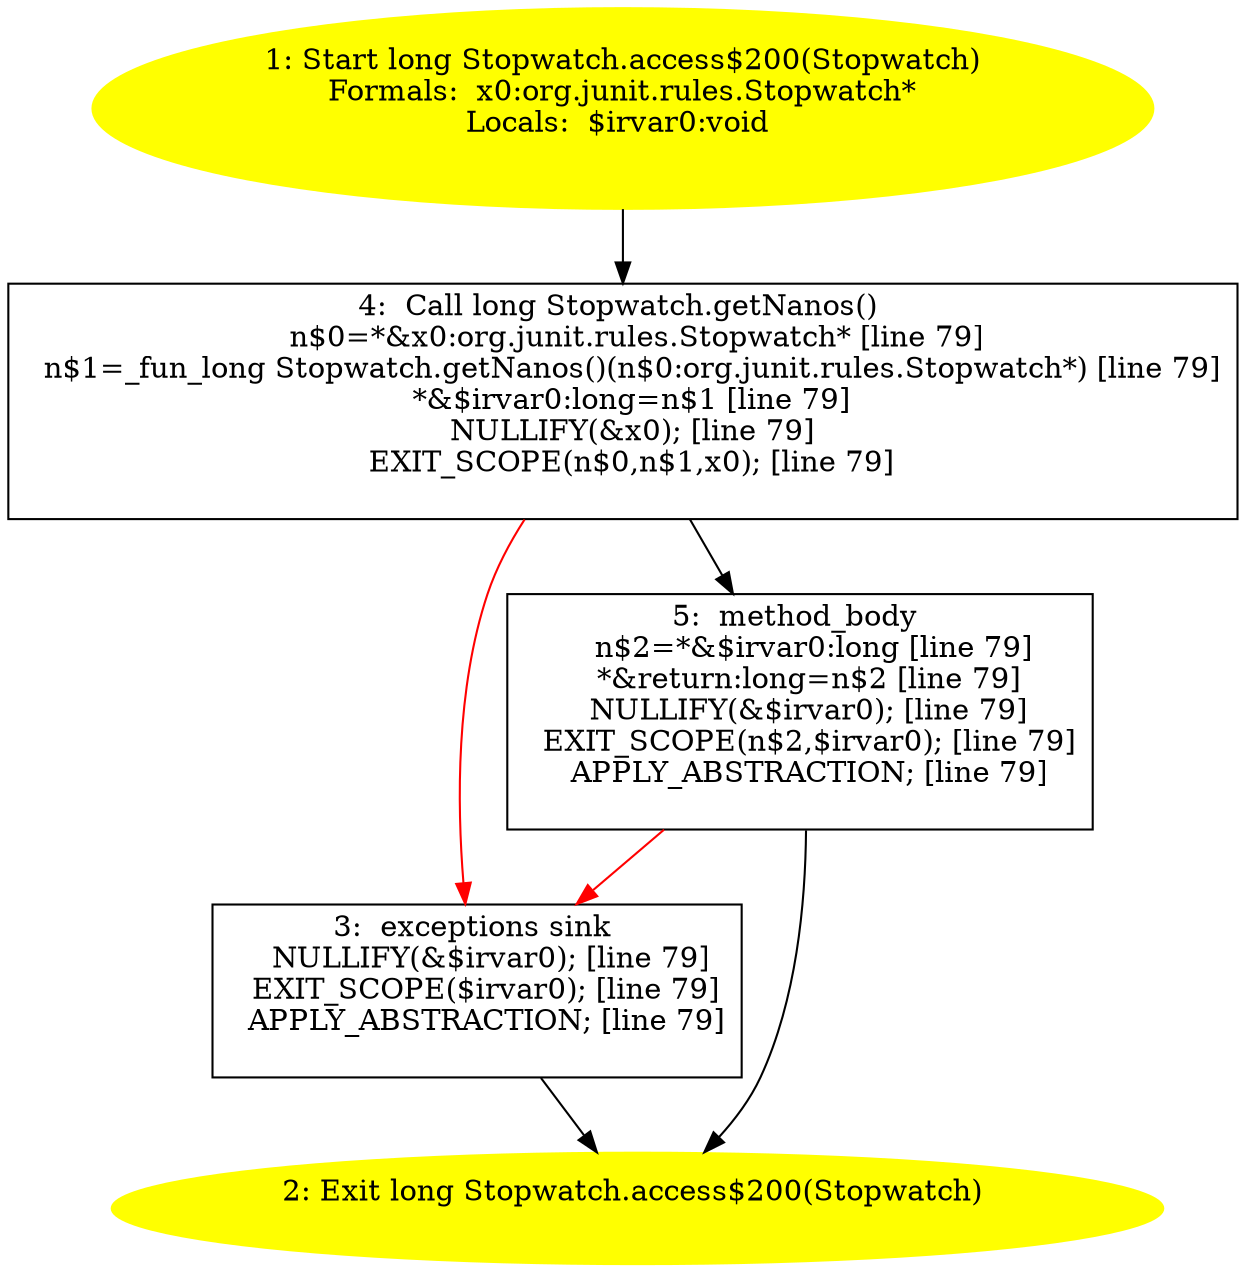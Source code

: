 /* @generated */
digraph cfg {
"org.junit.rules.Stopwatch.access$200(org.junit.rules.Stopwatch):long.4dc3a01359245df162b84aaa886c4ef4_1" [label="1: Start long Stopwatch.access$200(Stopwatch)\nFormals:  x0:org.junit.rules.Stopwatch*\nLocals:  $irvar0:void \n  " color=yellow style=filled]
	

	 "org.junit.rules.Stopwatch.access$200(org.junit.rules.Stopwatch):long.4dc3a01359245df162b84aaa886c4ef4_1" -> "org.junit.rules.Stopwatch.access$200(org.junit.rules.Stopwatch):long.4dc3a01359245df162b84aaa886c4ef4_4" ;
"org.junit.rules.Stopwatch.access$200(org.junit.rules.Stopwatch):long.4dc3a01359245df162b84aaa886c4ef4_2" [label="2: Exit long Stopwatch.access$200(Stopwatch) \n  " color=yellow style=filled]
	

"org.junit.rules.Stopwatch.access$200(org.junit.rules.Stopwatch):long.4dc3a01359245df162b84aaa886c4ef4_3" [label="3:  exceptions sink \n   NULLIFY(&$irvar0); [line 79]\n  EXIT_SCOPE($irvar0); [line 79]\n  APPLY_ABSTRACTION; [line 79]\n " shape="box"]
	

	 "org.junit.rules.Stopwatch.access$200(org.junit.rules.Stopwatch):long.4dc3a01359245df162b84aaa886c4ef4_3" -> "org.junit.rules.Stopwatch.access$200(org.junit.rules.Stopwatch):long.4dc3a01359245df162b84aaa886c4ef4_2" ;
"org.junit.rules.Stopwatch.access$200(org.junit.rules.Stopwatch):long.4dc3a01359245df162b84aaa886c4ef4_4" [label="4:  Call long Stopwatch.getNanos() \n   n$0=*&x0:org.junit.rules.Stopwatch* [line 79]\n  n$1=_fun_long Stopwatch.getNanos()(n$0:org.junit.rules.Stopwatch*) [line 79]\n  *&$irvar0:long=n$1 [line 79]\n  NULLIFY(&x0); [line 79]\n  EXIT_SCOPE(n$0,n$1,x0); [line 79]\n " shape="box"]
	

	 "org.junit.rules.Stopwatch.access$200(org.junit.rules.Stopwatch):long.4dc3a01359245df162b84aaa886c4ef4_4" -> "org.junit.rules.Stopwatch.access$200(org.junit.rules.Stopwatch):long.4dc3a01359245df162b84aaa886c4ef4_5" ;
	 "org.junit.rules.Stopwatch.access$200(org.junit.rules.Stopwatch):long.4dc3a01359245df162b84aaa886c4ef4_4" -> "org.junit.rules.Stopwatch.access$200(org.junit.rules.Stopwatch):long.4dc3a01359245df162b84aaa886c4ef4_3" [color="red" ];
"org.junit.rules.Stopwatch.access$200(org.junit.rules.Stopwatch):long.4dc3a01359245df162b84aaa886c4ef4_5" [label="5:  method_body \n   n$2=*&$irvar0:long [line 79]\n  *&return:long=n$2 [line 79]\n  NULLIFY(&$irvar0); [line 79]\n  EXIT_SCOPE(n$2,$irvar0); [line 79]\n  APPLY_ABSTRACTION; [line 79]\n " shape="box"]
	

	 "org.junit.rules.Stopwatch.access$200(org.junit.rules.Stopwatch):long.4dc3a01359245df162b84aaa886c4ef4_5" -> "org.junit.rules.Stopwatch.access$200(org.junit.rules.Stopwatch):long.4dc3a01359245df162b84aaa886c4ef4_2" ;
	 "org.junit.rules.Stopwatch.access$200(org.junit.rules.Stopwatch):long.4dc3a01359245df162b84aaa886c4ef4_5" -> "org.junit.rules.Stopwatch.access$200(org.junit.rules.Stopwatch):long.4dc3a01359245df162b84aaa886c4ef4_3" [color="red" ];
}
